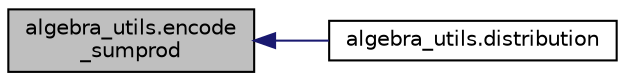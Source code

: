 digraph "algebra_utils.encode_sumprod"
{
  edge [fontname="Helvetica",fontsize="10",labelfontname="Helvetica",labelfontsize="10"];
  node [fontname="Helvetica",fontsize="10",shape=record];
  rankdir="LR";
  Node1 [label="algebra_utils.encode\l_sumprod",height=0.2,width=0.4,color="black", fillcolor="grey75", style="filled", fontcolor="black"];
  Node1 -> Node2 [dir="back",color="midnightblue",fontsize="10",style="solid",fontname="Helvetica"];
  Node2 [label="algebra_utils.distribution",height=0.2,width=0.4,color="black", fillcolor="white", style="filled",URL="$namespacealgebra__utils.html#a300f11e6f5f631e6830d84a475f091b8"];
}
